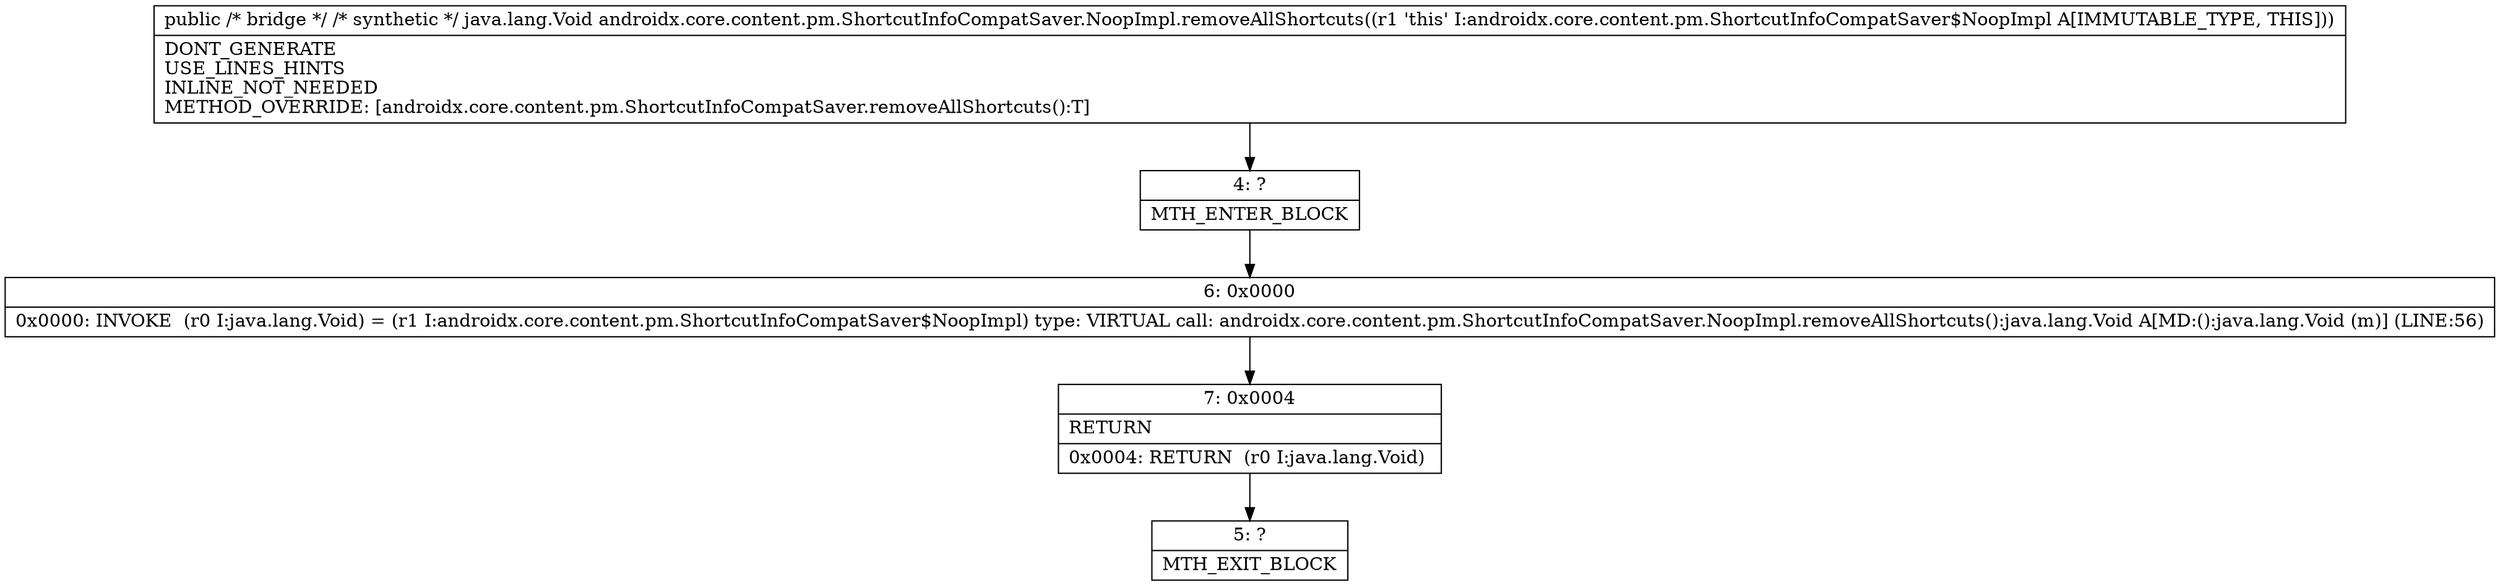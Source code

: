 digraph "CFG forandroidx.core.content.pm.ShortcutInfoCompatSaver.NoopImpl.removeAllShortcuts()Ljava\/lang\/Object;" {
Node_4 [shape=record,label="{4\:\ ?|MTH_ENTER_BLOCK\l}"];
Node_6 [shape=record,label="{6\:\ 0x0000|0x0000: INVOKE  (r0 I:java.lang.Void) = (r1 I:androidx.core.content.pm.ShortcutInfoCompatSaver$NoopImpl) type: VIRTUAL call: androidx.core.content.pm.ShortcutInfoCompatSaver.NoopImpl.removeAllShortcuts():java.lang.Void A[MD:():java.lang.Void (m)] (LINE:56)\l}"];
Node_7 [shape=record,label="{7\:\ 0x0004|RETURN\l|0x0004: RETURN  (r0 I:java.lang.Void) \l}"];
Node_5 [shape=record,label="{5\:\ ?|MTH_EXIT_BLOCK\l}"];
MethodNode[shape=record,label="{public \/* bridge *\/ \/* synthetic *\/ java.lang.Void androidx.core.content.pm.ShortcutInfoCompatSaver.NoopImpl.removeAllShortcuts((r1 'this' I:androidx.core.content.pm.ShortcutInfoCompatSaver$NoopImpl A[IMMUTABLE_TYPE, THIS]))  | DONT_GENERATE\lUSE_LINES_HINTS\lINLINE_NOT_NEEDED\lMETHOD_OVERRIDE: [androidx.core.content.pm.ShortcutInfoCompatSaver.removeAllShortcuts():T]\l}"];
MethodNode -> Node_4;Node_4 -> Node_6;
Node_6 -> Node_7;
Node_7 -> Node_5;
}

